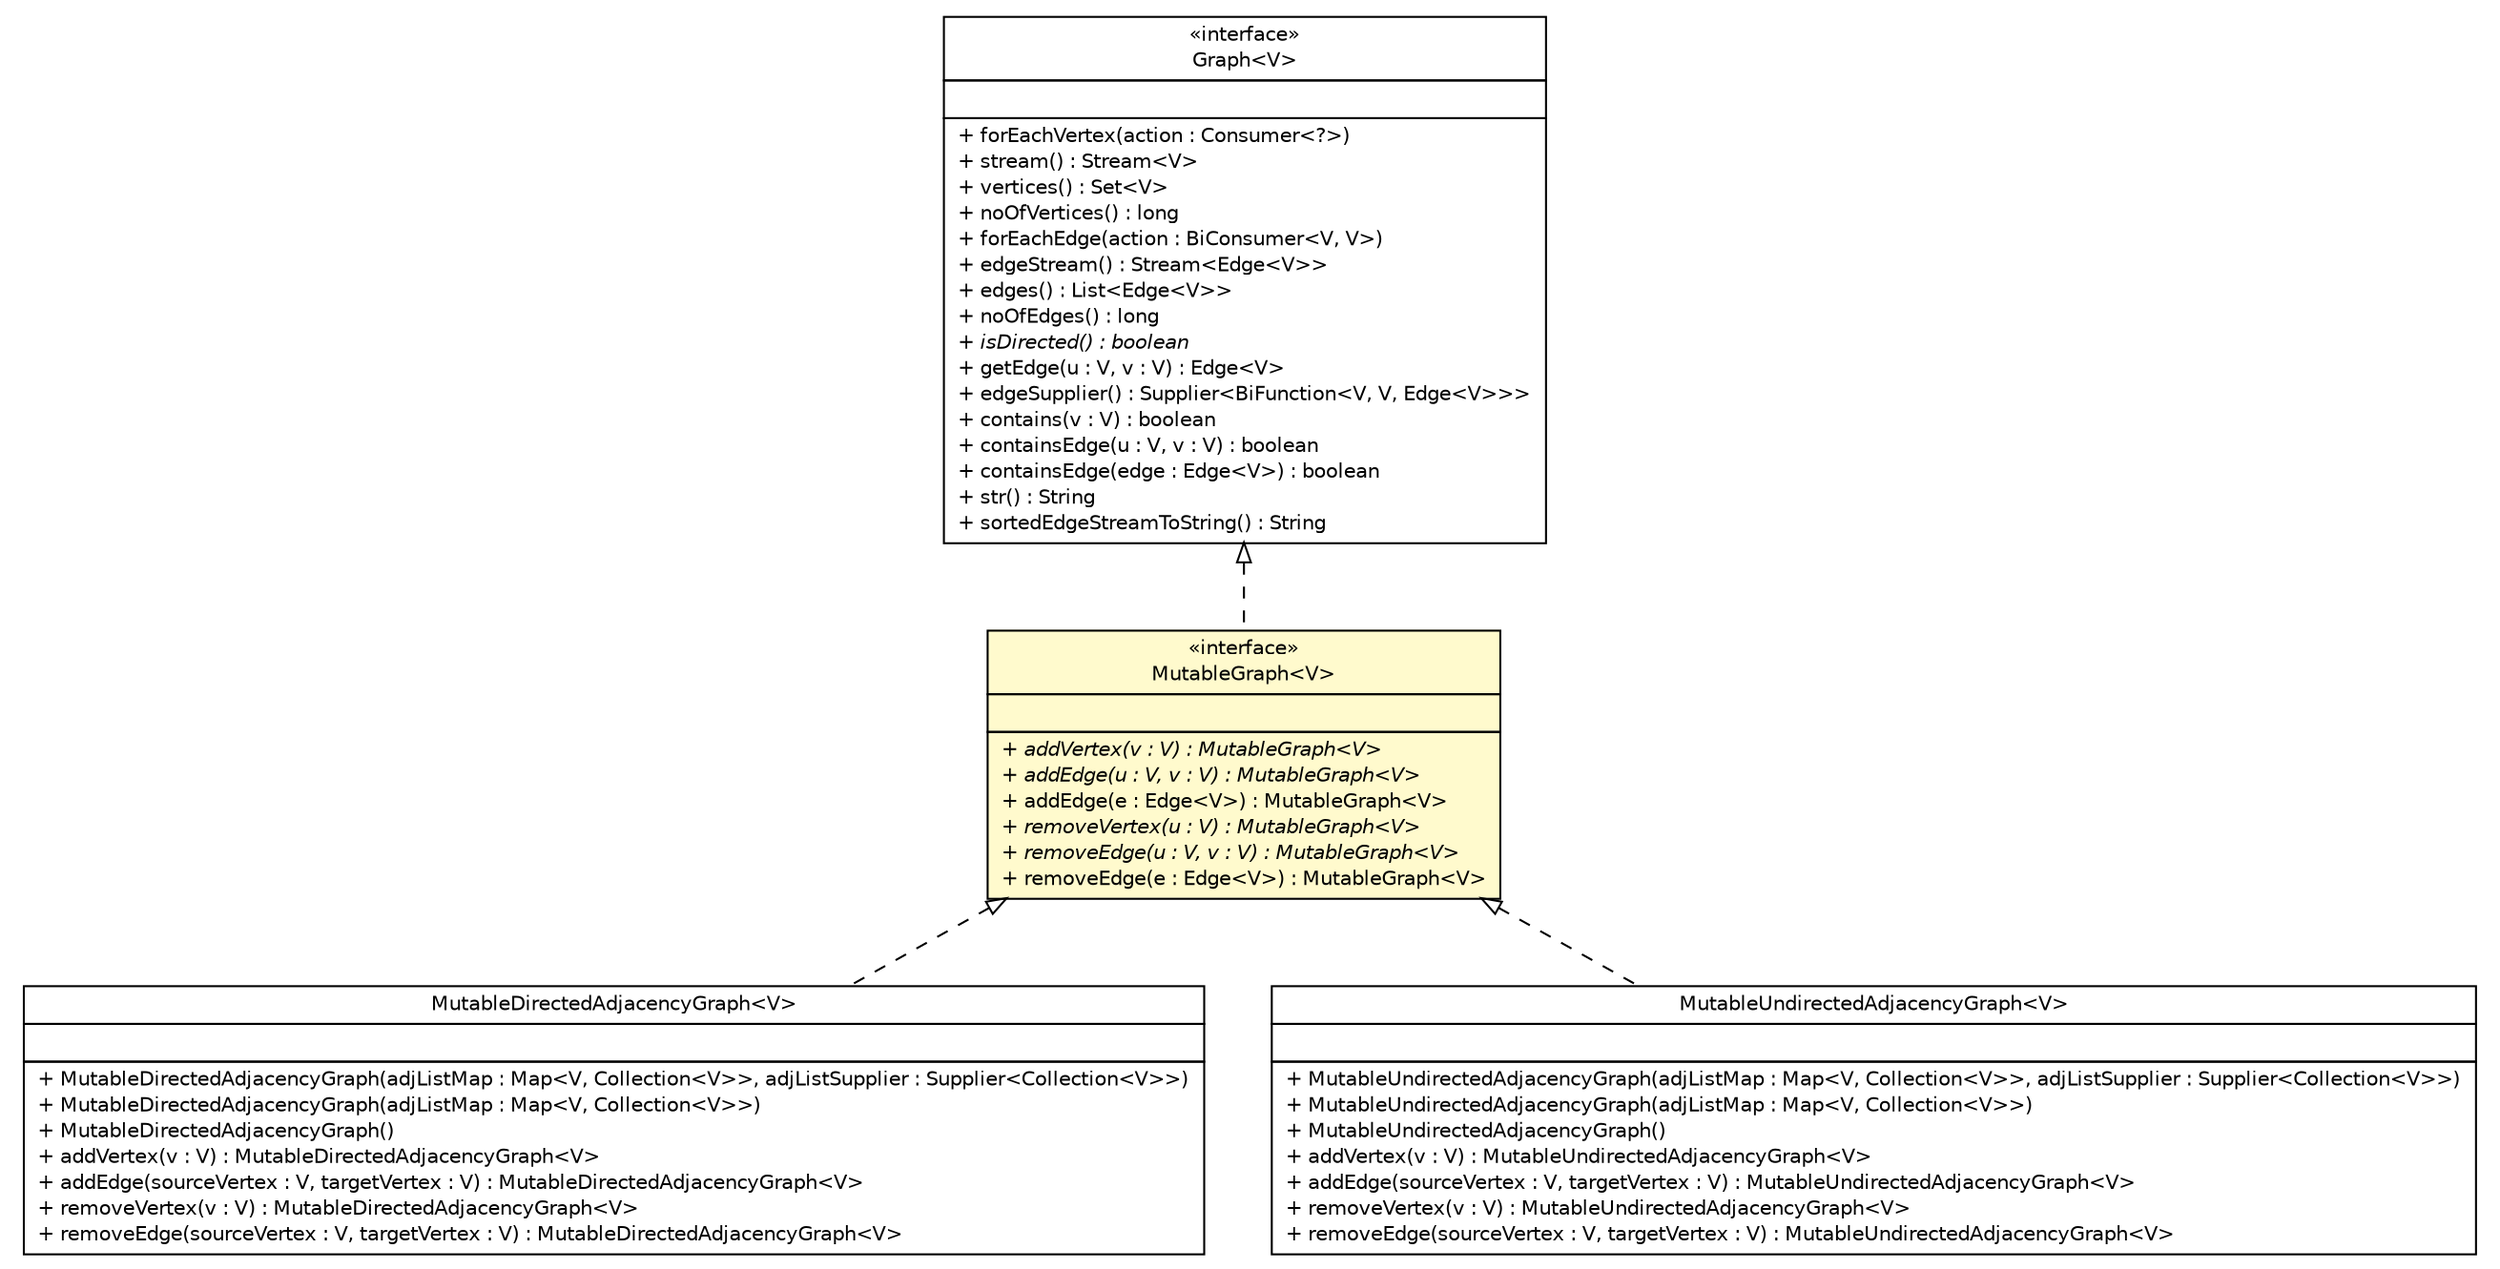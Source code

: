 #!/usr/local/bin/dot
#
# Class diagram 
# Generated by UMLGraph version R5_6-24-gf6e263 (http://www.umlgraph.org/)
#

digraph G {
	edge [fontname="Helvetica",fontsize=10,labelfontname="Helvetica",labelfontsize=10];
	node [fontname="Helvetica",fontsize=10,shape=plaintext];
	nodesep=0.25;
	ranksep=0.5;
	// org.jgraphl.MutableGraph<V>
	c980 [label=<<table title="org.jgraphl.MutableGraph" border="0" cellborder="1" cellspacing="0" cellpadding="2" port="p" bgcolor="lemonChiffon" href="./MutableGraph.html">
		<tr><td><table border="0" cellspacing="0" cellpadding="1">
<tr><td align="center" balign="center"> &#171;interface&#187; </td></tr>
<tr><td align="center" balign="center"> MutableGraph&lt;V&gt; </td></tr>
		</table></td></tr>
		<tr><td><table border="0" cellspacing="0" cellpadding="1">
<tr><td align="left" balign="left">  </td></tr>
		</table></td></tr>
		<tr><td><table border="0" cellspacing="0" cellpadding="1">
<tr><td align="left" balign="left"><font face="Helvetica-Oblique" point-size="10.0"> + addVertex(v : V) : MutableGraph&lt;V&gt; </font></td></tr>
<tr><td align="left" balign="left"><font face="Helvetica-Oblique" point-size="10.0"> + addEdge(u : V, v : V) : MutableGraph&lt;V&gt; </font></td></tr>
<tr><td align="left" balign="left"> + addEdge(e : Edge&lt;V&gt;) : MutableGraph&lt;V&gt; </td></tr>
<tr><td align="left" balign="left"><font face="Helvetica-Oblique" point-size="10.0"> + removeVertex(u : V) : MutableGraph&lt;V&gt; </font></td></tr>
<tr><td align="left" balign="left"><font face="Helvetica-Oblique" point-size="10.0"> + removeEdge(u : V, v : V) : MutableGraph&lt;V&gt; </font></td></tr>
<tr><td align="left" balign="left"> + removeEdge(e : Edge&lt;V&gt;) : MutableGraph&lt;V&gt; </td></tr>
		</table></td></tr>
		</table>>, URL="./MutableGraph.html", fontname="Helvetica", fontcolor="black", fontsize=10.0];
	// org.jgraphl.Graph<V>
	c982 [label=<<table title="org.jgraphl.Graph" border="0" cellborder="1" cellspacing="0" cellpadding="2" port="p" href="./Graph.html">
		<tr><td><table border="0" cellspacing="0" cellpadding="1">
<tr><td align="center" balign="center"> &#171;interface&#187; </td></tr>
<tr><td align="center" balign="center"> Graph&lt;V&gt; </td></tr>
		</table></td></tr>
		<tr><td><table border="0" cellspacing="0" cellpadding="1">
<tr><td align="left" balign="left">  </td></tr>
		</table></td></tr>
		<tr><td><table border="0" cellspacing="0" cellpadding="1">
<tr><td align="left" balign="left"> + forEachVertex(action : Consumer&lt;?&gt;) </td></tr>
<tr><td align="left" balign="left"> + stream() : Stream&lt;V&gt; </td></tr>
<tr><td align="left" balign="left"> + vertices() : Set&lt;V&gt; </td></tr>
<tr><td align="left" balign="left"> + noOfVertices() : long </td></tr>
<tr><td align="left" balign="left"> + forEachEdge(action : BiConsumer&lt;V, V&gt;) </td></tr>
<tr><td align="left" balign="left"> + edgeStream() : Stream&lt;Edge&lt;V&gt;&gt; </td></tr>
<tr><td align="left" balign="left"> + edges() : List&lt;Edge&lt;V&gt;&gt; </td></tr>
<tr><td align="left" balign="left"> + noOfEdges() : long </td></tr>
<tr><td align="left" balign="left"><font face="Helvetica-Oblique" point-size="10.0"> + isDirected() : boolean </font></td></tr>
<tr><td align="left" balign="left"> + getEdge(u : V, v : V) : Edge&lt;V&gt; </td></tr>
<tr><td align="left" balign="left"> + edgeSupplier() : Supplier&lt;BiFunction&lt;V, V, Edge&lt;V&gt;&gt;&gt; </td></tr>
<tr><td align="left" balign="left"> + contains(v : V) : boolean </td></tr>
<tr><td align="left" balign="left"> + containsEdge(u : V, v : V) : boolean </td></tr>
<tr><td align="left" balign="left"> + containsEdge(edge : Edge&lt;V&gt;) : boolean </td></tr>
<tr><td align="left" balign="left"> + str() : String </td></tr>
<tr><td align="left" balign="left"> + sortedEdgeStreamToString() : String </td></tr>
		</table></td></tr>
		</table>>, URL="./Graph.html", fontname="Helvetica", fontcolor="black", fontsize=10.0];
	// org.jgraphl.graph.MutableDirectedAdjacencyGraph<V>
	c993 [label=<<table title="org.jgraphl.graph.MutableDirectedAdjacencyGraph" border="0" cellborder="1" cellspacing="0" cellpadding="2" port="p" href="./graph/MutableDirectedAdjacencyGraph.html">
		<tr><td><table border="0" cellspacing="0" cellpadding="1">
<tr><td align="center" balign="center"> MutableDirectedAdjacencyGraph&lt;V&gt; </td></tr>
		</table></td></tr>
		<tr><td><table border="0" cellspacing="0" cellpadding="1">
<tr><td align="left" balign="left">  </td></tr>
		</table></td></tr>
		<tr><td><table border="0" cellspacing="0" cellpadding="1">
<tr><td align="left" balign="left"> + MutableDirectedAdjacencyGraph(adjListMap : Map&lt;V, Collection&lt;V&gt;&gt;, adjListSupplier : Supplier&lt;Collection&lt;V&gt;&gt;) </td></tr>
<tr><td align="left" balign="left"> + MutableDirectedAdjacencyGraph(adjListMap : Map&lt;V, Collection&lt;V&gt;&gt;) </td></tr>
<tr><td align="left" balign="left"> + MutableDirectedAdjacencyGraph() </td></tr>
<tr><td align="left" balign="left"> + addVertex(v : V) : MutableDirectedAdjacencyGraph&lt;V&gt; </td></tr>
<tr><td align="left" balign="left"> + addEdge(sourceVertex : V, targetVertex : V) : MutableDirectedAdjacencyGraph&lt;V&gt; </td></tr>
<tr><td align="left" balign="left"> + removeVertex(v : V) : MutableDirectedAdjacencyGraph&lt;V&gt; </td></tr>
<tr><td align="left" balign="left"> + removeEdge(sourceVertex : V, targetVertex : V) : MutableDirectedAdjacencyGraph&lt;V&gt; </td></tr>
		</table></td></tr>
		</table>>, URL="./graph/MutableDirectedAdjacencyGraph.html", fontname="Helvetica", fontcolor="black", fontsize=10.0];
	// org.jgraphl.graph.MutableUndirectedAdjacencyGraph<V>
	c994 [label=<<table title="org.jgraphl.graph.MutableUndirectedAdjacencyGraph" border="0" cellborder="1" cellspacing="0" cellpadding="2" port="p" href="./graph/MutableUndirectedAdjacencyGraph.html">
		<tr><td><table border="0" cellspacing="0" cellpadding="1">
<tr><td align="center" balign="center"> MutableUndirectedAdjacencyGraph&lt;V&gt; </td></tr>
		</table></td></tr>
		<tr><td><table border="0" cellspacing="0" cellpadding="1">
<tr><td align="left" balign="left">  </td></tr>
		</table></td></tr>
		<tr><td><table border="0" cellspacing="0" cellpadding="1">
<tr><td align="left" balign="left"> + MutableUndirectedAdjacencyGraph(adjListMap : Map&lt;V, Collection&lt;V&gt;&gt;, adjListSupplier : Supplier&lt;Collection&lt;V&gt;&gt;) </td></tr>
<tr><td align="left" balign="left"> + MutableUndirectedAdjacencyGraph(adjListMap : Map&lt;V, Collection&lt;V&gt;&gt;) </td></tr>
<tr><td align="left" balign="left"> + MutableUndirectedAdjacencyGraph() </td></tr>
<tr><td align="left" balign="left"> + addVertex(v : V) : MutableUndirectedAdjacencyGraph&lt;V&gt; </td></tr>
<tr><td align="left" balign="left"> + addEdge(sourceVertex : V, targetVertex : V) : MutableUndirectedAdjacencyGraph&lt;V&gt; </td></tr>
<tr><td align="left" balign="left"> + removeVertex(v : V) : MutableUndirectedAdjacencyGraph&lt;V&gt; </td></tr>
<tr><td align="left" balign="left"> + removeEdge(sourceVertex : V, targetVertex : V) : MutableUndirectedAdjacencyGraph&lt;V&gt; </td></tr>
		</table></td></tr>
		</table>>, URL="./graph/MutableUndirectedAdjacencyGraph.html", fontname="Helvetica", fontcolor="black", fontsize=10.0];
	//org.jgraphl.MutableGraph<V> implements org.jgraphl.Graph<V>
	c982:p -> c980:p [dir=back,arrowtail=empty,style=dashed];
	//org.jgraphl.graph.MutableDirectedAdjacencyGraph<V> implements org.jgraphl.MutableGraph<V>
	c980:p -> c993:p [dir=back,arrowtail=empty,style=dashed];
	//org.jgraphl.graph.MutableUndirectedAdjacencyGraph<V> implements org.jgraphl.MutableGraph<V>
	c980:p -> c994:p [dir=back,arrowtail=empty,style=dashed];
}

